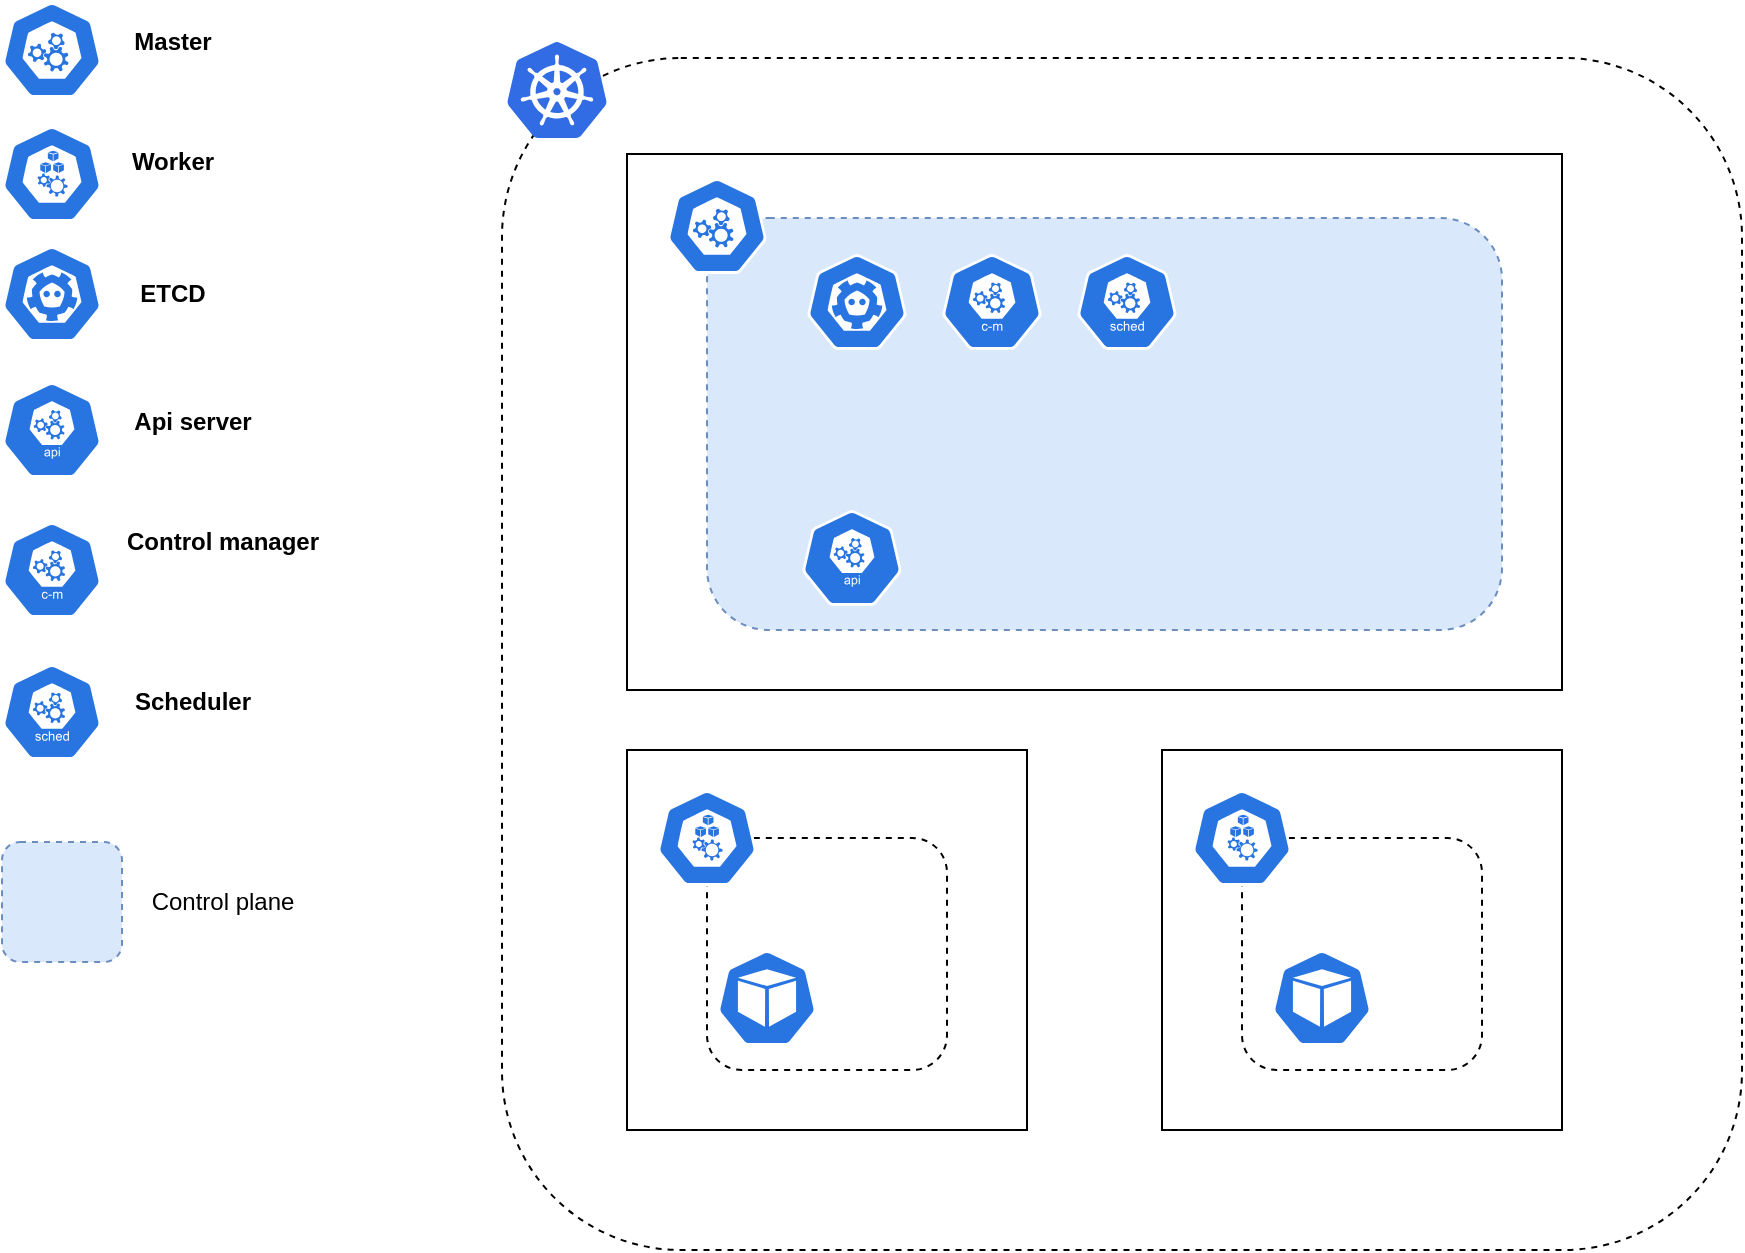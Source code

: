 <mxfile version="14.3.1" type="github">
  <diagram id="evNHOV596JPsU1DrKi1z" name="Page-1">
    <mxGraphModel dx="1422" dy="825" grid="1" gridSize="10" guides="1" tooltips="1" connect="1" arrows="1" fold="1" page="1" pageScale="1" pageWidth="850" pageHeight="1100" math="0" shadow="0">
      <root>
        <mxCell id="0" />
        <mxCell id="1" parent="0" />
        <mxCell id="Z9UOX2EVVN46OEijnorq-17" value="" style="rounded=0;whiteSpace=wrap;html=1;" parent="1" vertex="1">
          <mxGeometry x="322.5" y="102" width="250" height="186" as="geometry" />
        </mxCell>
        <mxCell id="3Oi419aznk6Emu1AyAiL-38" value="" style="rounded=1;whiteSpace=wrap;html=1;dashed=1;" parent="1" vertex="1">
          <mxGeometry x="260" y="48" width="620" height="596" as="geometry" />
        </mxCell>
        <mxCell id="Z9UOX2EVVN46OEijnorq-2" value="" style="aspect=fixed;html=1;points=[];align=center;image;fontSize=12;image=img/lib/mscae/Kubernetes.svg;" parent="1" vertex="1">
          <mxGeometry x="262.5" y="40" width="50" height="48" as="geometry" />
        </mxCell>
        <mxCell id="Z9UOX2EVVN46OEijnorq-3" value="" style="html=1;dashed=0;whitespace=wrap;fillColor=#2875E2;strokeColor=#ffffff;points=[[0.005,0.63,0],[0.1,0.2,0],[0.9,0.2,0],[0.5,0,0],[0.995,0.63,0],[0.72,0.99,0],[0.5,1,0],[0.28,0.99,0]];shape=mxgraph.kubernetes.icon;prIcon=api" parent="1" vertex="1">
          <mxGeometry x="10" y="210" width="50" height="48" as="geometry" />
        </mxCell>
        <mxCell id="Z9UOX2EVVN46OEijnorq-5" value="Api server" style="text;html=1;align=center;verticalAlign=middle;resizable=0;points=[];autosize=1;fontStyle=1" parent="1" vertex="1">
          <mxGeometry x="70" y="220" width="70" height="20" as="geometry" />
        </mxCell>
        <mxCell id="Z9UOX2EVVN46OEijnorq-6" value="" style="html=1;dashed=0;whitespace=wrap;fillColor=#2875E2;strokeColor=#ffffff;points=[[0.005,0.63,0],[0.1,0.2,0],[0.9,0.2,0],[0.5,0,0],[0.995,0.63,0],[0.72,0.99,0],[0.5,1,0],[0.28,0.99,0]];shape=mxgraph.kubernetes.icon;prIcon=master" parent="1" vertex="1">
          <mxGeometry x="10" y="20" width="50" height="48" as="geometry" />
        </mxCell>
        <mxCell id="Z9UOX2EVVN46OEijnorq-7" value="" style="html=1;dashed=0;whitespace=wrap;fillColor=#2875E2;strokeColor=#ffffff;points=[[0.005,0.63,0],[0.1,0.2,0],[0.9,0.2,0],[0.5,0,0],[0.995,0.63,0],[0.72,0.99,0],[0.5,1,0],[0.28,0.99,0]];shape=mxgraph.kubernetes.icon;prIcon=node" parent="1" vertex="1">
          <mxGeometry x="10" y="82" width="50" height="48" as="geometry" />
        </mxCell>
        <mxCell id="Z9UOX2EVVN46OEijnorq-9" value="Master" style="text;html=1;align=center;verticalAlign=middle;resizable=0;points=[];autosize=1;fontStyle=1" parent="1" vertex="1">
          <mxGeometry x="70" y="30" width="50" height="20" as="geometry" />
        </mxCell>
        <mxCell id="Z9UOX2EVVN46OEijnorq-10" value="Worker" style="text;html=1;align=center;verticalAlign=middle;resizable=0;points=[];autosize=1;fontStyle=1" parent="1" vertex="1">
          <mxGeometry x="65" y="90" width="60" height="20" as="geometry" />
        </mxCell>
        <mxCell id="Z9UOX2EVVN46OEijnorq-11" value="" style="html=1;dashed=0;whitespace=wrap;fillColor=#2875E2;strokeColor=#ffffff;points=[[0.005,0.63,0],[0.1,0.2,0],[0.9,0.2,0],[0.5,0,0],[0.995,0.63,0],[0.72,0.99,0],[0.5,1,0],[0.28,0.99,0]];shape=mxgraph.kubernetes.icon;prIcon=etcd" parent="1" vertex="1">
          <mxGeometry x="10" y="142" width="50" height="48" as="geometry" />
        </mxCell>
        <mxCell id="Z9UOX2EVVN46OEijnorq-12" value="ETCD" style="text;html=1;align=center;verticalAlign=middle;resizable=0;points=[];autosize=1;fontStyle=1" parent="1" vertex="1">
          <mxGeometry x="70" y="156" width="50" height="20" as="geometry" />
        </mxCell>
        <mxCell id="Z9UOX2EVVN46OEijnorq-18" value="" style="rounded=0;whiteSpace=wrap;html=1;" parent="1" vertex="1">
          <mxGeometry x="322.5" y="96" width="467.5" height="268" as="geometry" />
        </mxCell>
        <mxCell id="3Oi419aznk6Emu1AyAiL-20" value="" style="rounded=1;whiteSpace=wrap;html=1;dashed=1;fillColor=#dae8fc;strokeColor=#6c8ebf;" parent="1" vertex="1">
          <mxGeometry x="362.5" y="128" width="397.5" height="206" as="geometry" />
        </mxCell>
        <mxCell id="3Oi419aznk6Emu1AyAiL-4" value="" style="html=1;dashed=0;whitespace=wrap;fillColor=#2875E2;strokeColor=#ffffff;points=[[0.005,0.63,0],[0.1,0.2,0],[0.9,0.2,0],[0.5,0,0],[0.995,0.63,0],[0.72,0.99,0],[0.5,1,0],[0.28,0.99,0]];shape=mxgraph.kubernetes.icon;prIcon=api" parent="1" vertex="1">
          <mxGeometry x="410" y="274" width="50" height="48" as="geometry" />
        </mxCell>
        <mxCell id="3Oi419aznk6Emu1AyAiL-6" value="" style="html=1;dashed=0;whitespace=wrap;fillColor=#2875E2;strokeColor=#ffffff;points=[[0.005,0.63,0],[0.1,0.2,0],[0.9,0.2,0],[0.5,0,0],[0.995,0.63,0],[0.72,0.99,0],[0.5,1,0],[0.28,0.99,0]];shape=mxgraph.kubernetes.icon;prIcon=etcd" parent="1" vertex="1">
          <mxGeometry x="412.5" y="146" width="50" height="48" as="geometry" />
        </mxCell>
        <mxCell id="3Oi419aznk6Emu1AyAiL-16" value="" style="html=1;dashed=0;whitespace=wrap;fillColor=#2875E2;strokeColor=#ffffff;points=[[0.005,0.63,0],[0.1,0.2,0],[0.9,0.2,0],[0.5,0,0],[0.995,0.63,0],[0.72,0.99,0],[0.5,1,0],[0.28,0.99,0]];shape=mxgraph.kubernetes.icon;prIcon=master" parent="1" vertex="1">
          <mxGeometry x="342.5" y="108" width="50" height="48" as="geometry" />
        </mxCell>
        <mxCell id="Z9UOX2EVVN46OEijnorq-35" value="" style="rounded=0;whiteSpace=wrap;html=1;" parent="1" vertex="1">
          <mxGeometry x="322.5" y="394" width="200" height="190" as="geometry" />
        </mxCell>
        <mxCell id="3Oi419aznk6Emu1AyAiL-44" value="" style="rounded=1;whiteSpace=wrap;html=1;dashed=1;" parent="1" vertex="1">
          <mxGeometry x="362.5" y="438" width="120" height="116" as="geometry" />
        </mxCell>
        <mxCell id="3Oi419aznk6Emu1AyAiL-45" value="" style="html=1;dashed=0;whitespace=wrap;fillColor=#2875E2;strokeColor=#ffffff;points=[[0.005,0.63,0],[0.1,0.2,0],[0.9,0.2,0],[0.5,0,0],[0.995,0.63,0],[0.72,0.99,0],[0.5,1,0],[0.28,0.99,0]];shape=mxgraph.kubernetes.icon;prIcon=node" parent="1" vertex="1">
          <mxGeometry x="337.5" y="414" width="50" height="48" as="geometry" />
        </mxCell>
        <mxCell id="3Oi419aznk6Emu1AyAiL-46" value="" style="html=1;dashed=0;whitespace=wrap;fillColor=#2875E2;strokeColor=#ffffff;points=[[0.005,0.63,0],[0.1,0.2,0],[0.9,0.2,0],[0.5,0,0],[0.995,0.63,0],[0.72,0.99,0],[0.5,1,0],[0.28,0.99,0]];shape=mxgraph.kubernetes.icon;prIcon=pod" parent="1" vertex="1">
          <mxGeometry x="645" y="494" width="50" height="48" as="geometry" />
        </mxCell>
        <mxCell id="Z9UOX2EVVN46OEijnorq-36" value="" style="rounded=0;whiteSpace=wrap;html=1;" parent="1" vertex="1">
          <mxGeometry x="590" y="394" width="200" height="190" as="geometry" />
        </mxCell>
        <mxCell id="Z9UOX2EVVN46OEijnorq-37" value="" style="rounded=1;whiteSpace=wrap;html=1;dashed=1;" parent="1" vertex="1">
          <mxGeometry x="630" y="438" width="120" height="116" as="geometry" />
        </mxCell>
        <mxCell id="Z9UOX2EVVN46OEijnorq-38" value="" style="html=1;dashed=0;whitespace=wrap;fillColor=#2875E2;strokeColor=#ffffff;points=[[0.005,0.63,0],[0.1,0.2,0],[0.9,0.2,0],[0.5,0,0],[0.995,0.63,0],[0.72,0.99,0],[0.5,1,0],[0.28,0.99,0]];shape=mxgraph.kubernetes.icon;prIcon=node" parent="1" vertex="1">
          <mxGeometry x="605" y="414" width="50" height="48" as="geometry" />
        </mxCell>
        <mxCell id="Z9UOX2EVVN46OEijnorq-57" value="" style="html=1;dashed=0;whitespace=wrap;fillColor=#2875E2;strokeColor=#ffffff;points=[[0.005,0.63,0],[0.1,0.2,0],[0.9,0.2,0],[0.5,0,0],[0.995,0.63,0],[0.72,0.99,0],[0.5,1,0],[0.28,0.99,0]];shape=mxgraph.kubernetes.icon;prIcon=c_m" parent="1" vertex="1">
          <mxGeometry x="480" y="146" width="50" height="48" as="geometry" />
        </mxCell>
        <mxCell id="Z9UOX2EVVN46OEijnorq-58" value="Control manager" style="text;html=1;align=center;verticalAlign=middle;resizable=0;points=[];autosize=1;fontStyle=1" parent="1" vertex="1">
          <mxGeometry x="65" y="280" width="110" height="20" as="geometry" />
        </mxCell>
        <mxCell id="Z9UOX2EVVN46OEijnorq-59" value="" style="html=1;dashed=0;whitespace=wrap;fillColor=#2875E2;strokeColor=#ffffff;points=[[0.005,0.63,0],[0.1,0.2,0],[0.9,0.2,0],[0.5,0,0],[0.995,0.63,0],[0.72,0.99,0],[0.5,1,0],[0.28,0.99,0]];shape=mxgraph.kubernetes.icon;prIcon=c_m" parent="1" vertex="1">
          <mxGeometry x="10" y="280" width="50" height="48" as="geometry" />
        </mxCell>
        <mxCell id="Z9UOX2EVVN46OEijnorq-61" value="" style="html=1;dashed=0;whitespace=wrap;fillColor=#2875E2;strokeColor=#ffffff;points=[[0.005,0.63,0],[0.1,0.2,0],[0.9,0.2,0],[0.5,0,0],[0.995,0.63,0],[0.72,0.99,0],[0.5,1,0],[0.28,0.99,0]];shape=mxgraph.kubernetes.icon;prIcon=sched" parent="1" vertex="1">
          <mxGeometry x="10" y="351" width="50" height="48" as="geometry" />
        </mxCell>
        <mxCell id="Z9UOX2EVVN46OEijnorq-62" value="Scheduler" style="text;html=1;align=center;verticalAlign=middle;resizable=0;points=[];autosize=1;fontStyle=1" parent="1" vertex="1">
          <mxGeometry x="70" y="360" width="70" height="20" as="geometry" />
        </mxCell>
        <mxCell id="Z9UOX2EVVN46OEijnorq-64" value="" style="html=1;dashed=0;whitespace=wrap;fillColor=#2875E2;strokeColor=#ffffff;points=[[0.005,0.63,0],[0.1,0.2,0],[0.9,0.2,0],[0.5,0,0],[0.995,0.63,0],[0.72,0.99,0],[0.5,1,0],[0.28,0.99,0]];shape=mxgraph.kubernetes.icon;prIcon=sched" parent="1" vertex="1">
          <mxGeometry x="547.5" y="146" width="50" height="48" as="geometry" />
        </mxCell>
        <mxCell id="Z9UOX2EVVN46OEijnorq-66" value="" style="html=1;dashed=0;whitespace=wrap;fillColor=#2875E2;strokeColor=#ffffff;points=[[0.005,0.63,0],[0.1,0.2,0],[0.9,0.2,0],[0.5,0,0],[0.995,0.63,0],[0.72,0.99,0],[0.5,1,0],[0.28,0.99,0]];shape=mxgraph.kubernetes.icon;prIcon=pod" parent="1" vertex="1">
          <mxGeometry x="367.5" y="494" width="50" height="48" as="geometry" />
        </mxCell>
        <mxCell id="Z9UOX2EVVN46OEijnorq-90" value="" style="html=1;dashed=0;whitespace=wrap;fillColor=#2875E2;strokeColor=#ffffff;points=[[0.005,0.63,0],[0.1,0.2,0],[0.9,0.2,0],[0.5,0,0],[0.995,0.63,0],[0.72,0.99,0],[0.5,1,0],[0.28,0.99,0]];shape=mxgraph.kubernetes.icon;prIcon=pod" parent="1" vertex="1">
          <mxGeometry x="645" y="494" width="50" height="48" as="geometry" />
        </mxCell>
        <mxCell id="CST6mRQADo9KLgTGQePh-1" value="" style="rounded=1;whiteSpace=wrap;html=1;fillColor=#dae8fc;strokeColor=#6c8ebf;dashed=1;" vertex="1" parent="1">
          <mxGeometry x="10" y="440" width="60" height="60" as="geometry" />
        </mxCell>
        <mxCell id="CST6mRQADo9KLgTGQePh-2" value="Control plane" style="text;html=1;align=center;verticalAlign=middle;resizable=0;points=[];autosize=1;" vertex="1" parent="1">
          <mxGeometry x="75" y="460" width="90" height="20" as="geometry" />
        </mxCell>
      </root>
    </mxGraphModel>
  </diagram>
</mxfile>

